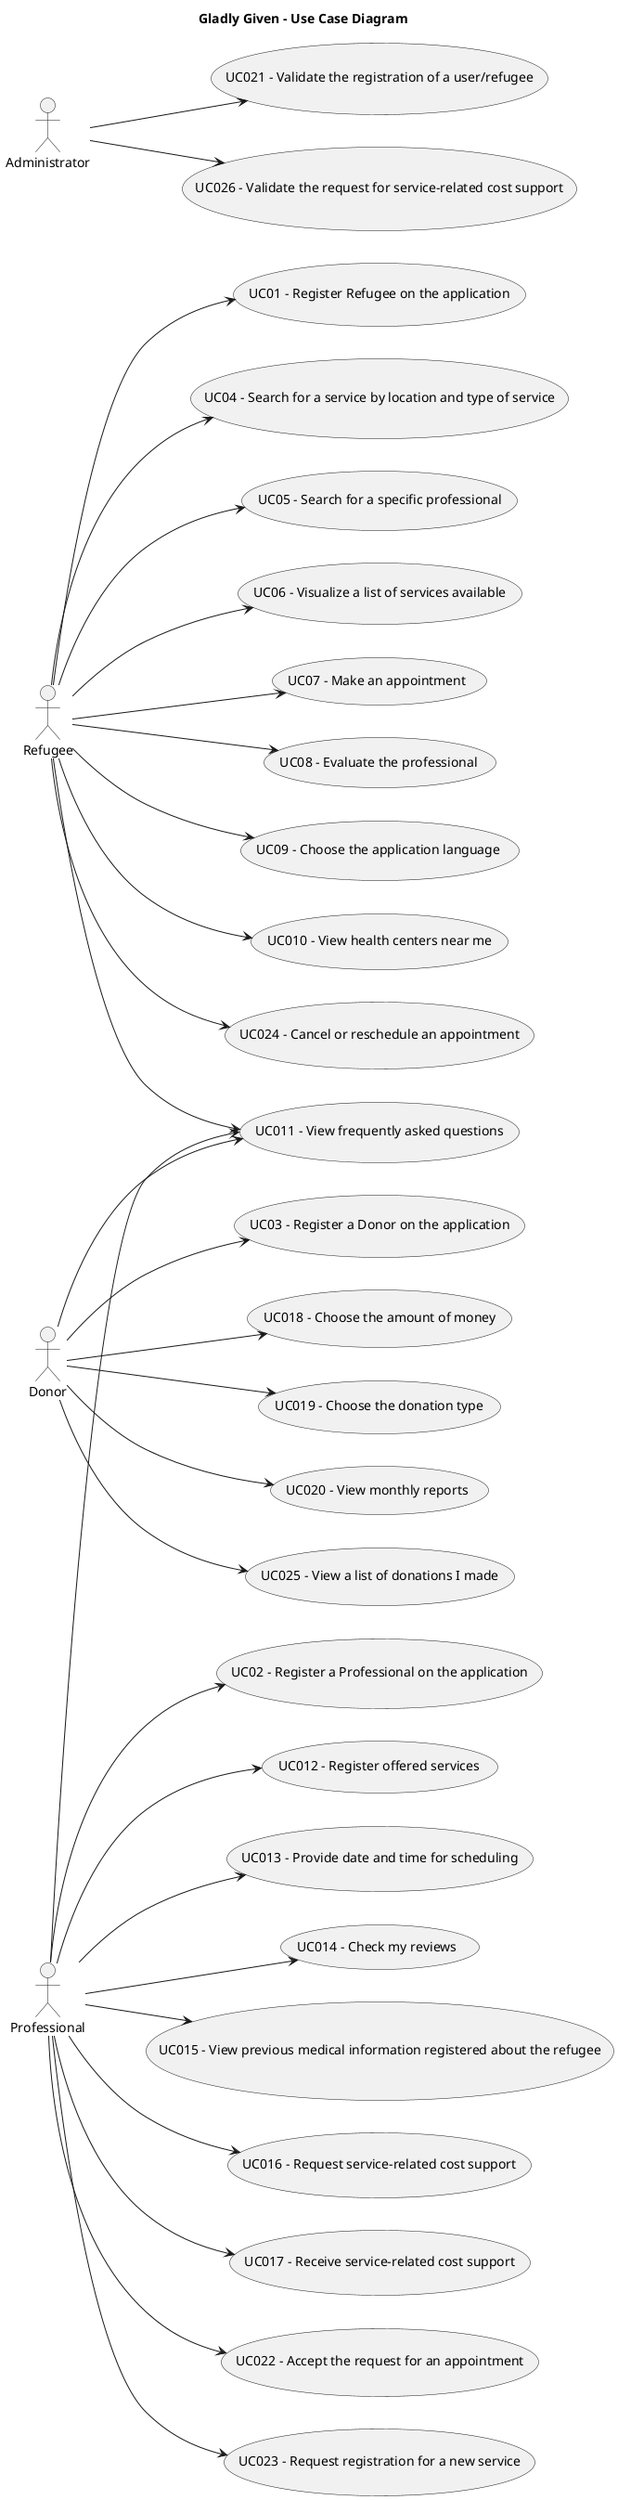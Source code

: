 @startuml
'https://plantuml.com/use-case-diagram

left to right direction
'top to bottom direction
title Gladly Given - Use Case Diagram

actor "Refugee" as Ref
actor "Donor" as Don
actor "Professional" as Pro
actor "Administrator" as Adm

usecase "UC01 - Register Refugee on the application" as UC01
usecase "UC02 - Register a Professional on the application" as UC02
usecase "UC03 - Register a Donor on the application" as UC03
usecase "UC04 - Search for a service by location and type of service" as UC04
usecase "UC05 - Search for a specific professional" as UC05
usecase "UC06 - Visualize a list of services available" as UC06
usecase "UC07 - Make an appointment" as UC07
usecase "UC08 - Evaluate the professional" as UC08
usecase "UC09 - Choose the application language " as UC09
usecase "UC010 - View health centers near me" as UC010
usecase "UC011 - View frequently asked questions" as UC011
usecase "UC012 - Register offered services" as UC012
usecase "UC013 - Provide date and time for scheduling" as UC013
usecase "UC014 - Check my reviews" as UC014
usecase "UC015 - View previous medical information registered about the refugee" as UC015
usecase "UC016 - Request service-related cost support" as UC016
usecase "UC017 - Receive service-related cost support" as UC017
usecase "UC018 - Choose the amount of money" as UC018
usecase "UC019 - Choose the donation type" as UC019
usecase "UC020 - View monthly reports" as UC020
usecase "UC021 - Validate the registration of a user/refugee" as UC021
usecase "UC022 - Accept the request for an appointment" as UC022
usecase "UC023 - Request registration for a new service" as UC023
usecase "UC024 - Cancel or reschedule an appointment" as UC024
usecase "UC025 - View a list of donations I made" as UC025
usecase "UC026 - Validate the request for service-related cost support" as UC026



Ref -down-> UC01
Pro -down-> UC02
Don -down-> UC03
Ref -down-> UC04
Ref -down-> UC05
Ref -down-> UC06
Ref -down-> UC07
Ref -down-> UC08
Ref -down-> UC09
Ref -down-> UC010
Don -down-> UC011
Pro -down-> UC011
Ref -down-> UC011
Pro -down-> UC012
Pro -down-> UC013
Pro -down-> UC014
Pro -down-> UC015
Pro -down-> UC016
Pro -down-> UC017
Don -down-> UC018
Don -down-> UC019
Don -down-> UC020
Adm -down-> UC021
Pro -down-> UC022
Pro -down-> UC023
Ref -down-> UC024
Don -down-> UC025
Adm -down-> UC026

@enduml